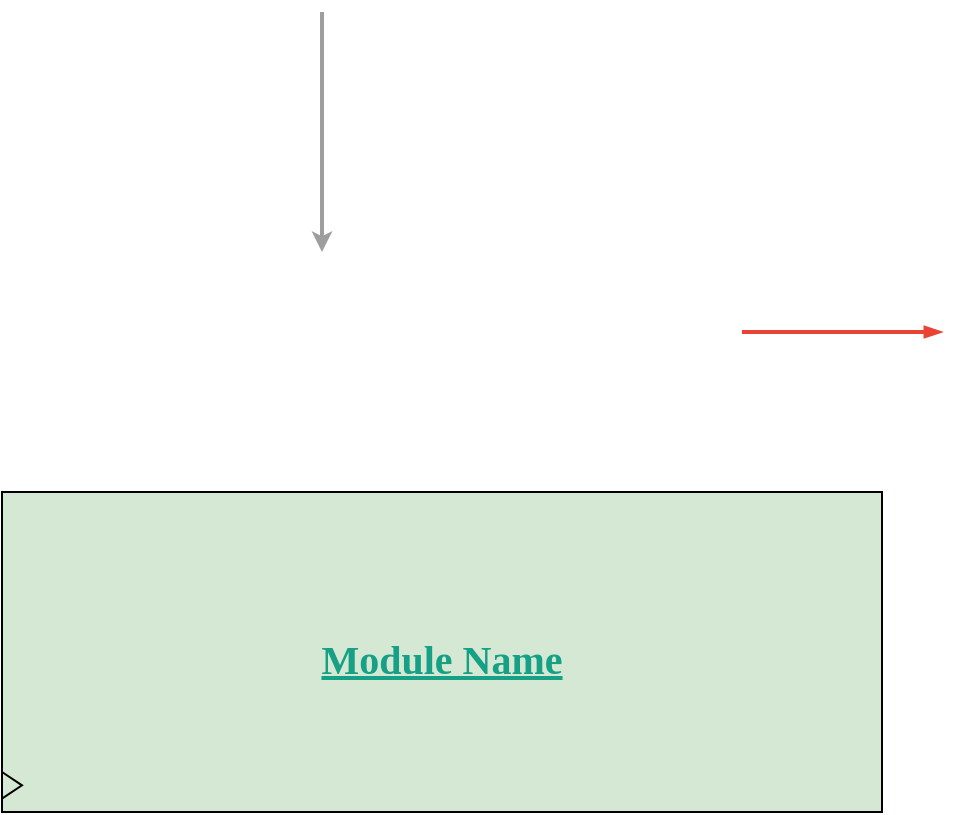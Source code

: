 <mxfile version="24.2.5" type="github">
  <diagram name="Page-1" id="099fd60b-425b-db50-ffb0-6b813814b670">
    <mxGraphModel dx="619" dy="379" grid="1" gridSize="10" guides="1" tooltips="1" connect="1" arrows="1" fold="1" page="1" pageScale="1" pageWidth="850" pageHeight="1100" background="none" math="0" shadow="0">
      <root>
        <mxCell id="0" />
        <mxCell id="1" parent="0" />
        <mxCell id="DIDLmgyXbt5s7lMua3Gh-99" value="" style="group" vertex="1" connectable="0" parent="1">
          <mxGeometry x="200" y="400" width="440" height="160" as="geometry" />
        </mxCell>
        <mxCell id="DIDLmgyXbt5s7lMua3Gh-39" value="" style="rounded=0;whiteSpace=wrap;html=1;fillColor=#d5e8d4;strokeColor=#000000;" vertex="1" parent="DIDLmgyXbt5s7lMua3Gh-99">
          <mxGeometry width="440" height="160" as="geometry" />
        </mxCell>
        <mxCell id="DIDLmgyXbt5s7lMua3Gh-44" value="" style="triangle;whiteSpace=wrap;html=1;fillColor=none;" vertex="1" parent="DIDLmgyXbt5s7lMua3Gh-99">
          <mxGeometry y="140" width="10" height="13.33" as="geometry" />
        </mxCell>
        <mxCell id="DIDLmgyXbt5s7lMua3Gh-97" value="&lt;font face=&quot;Comic Sans MS&quot; style=&quot;font-size: 20px;&quot;&gt;&lt;b&gt;&lt;u&gt;Module Name&lt;/u&gt;&lt;/b&gt;&lt;/font&gt;" style="text;align=center;html=1;verticalAlign=middle;whiteSpace=wrap;rounded=0;fontColor=#16a085;" vertex="1" parent="DIDLmgyXbt5s7lMua3Gh-99">
          <mxGeometry y="73.333" width="440" height="20" as="geometry" />
        </mxCell>
        <mxCell id="DIDLmgyXbt5s7lMua3Gh-107" value="" style="edgeStyle=orthogonalEdgeStyle;fontSize=12;html=1;endArrow=blockThin;endFill=1;rounded=0;strokeWidth=2;endSize=4;startSize=4;strokeColor=#EA4335;dashed=0;" edge="1" parent="1">
          <mxGeometry width="100" relative="1" as="geometry">
            <mxPoint x="570" y="320" as="sourcePoint" />
            <mxPoint x="670" y="320" as="targetPoint" />
          </mxGeometry>
        </mxCell>
        <mxCell id="DIDLmgyXbt5s7lMua3Gh-108" value="" style="endArrow=classic;html=1;rounded=0;strokeWidth=2;endSize=4;startSize=4;strokeColor=#9e9e9e;edgeStyle=orthogonalEdgeStyle;" edge="1" parent="1">
          <mxGeometry width="50" height="50" relative="1" as="geometry">
            <mxPoint x="360" y="160" as="sourcePoint" />
            <mxPoint x="360" y="280" as="targetPoint" />
          </mxGeometry>
        </mxCell>
      </root>
    </mxGraphModel>
  </diagram>
</mxfile>
